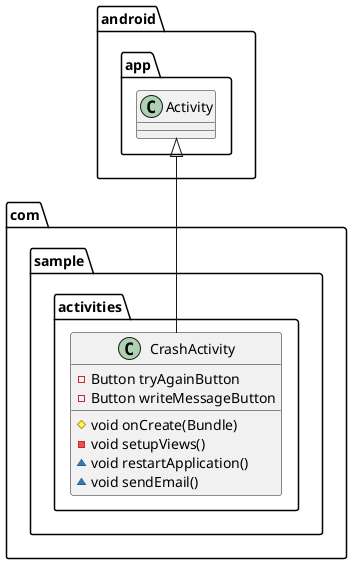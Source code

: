 @startuml
class com.sample.activities.CrashActivity {
- Button tryAgainButton
- Button writeMessageButton
# void onCreate(Bundle)
- void setupViews()
~ void restartApplication()
~ void sendEmail()
}


android.app.Activity <|-- com.sample.activities.CrashActivity
@enduml